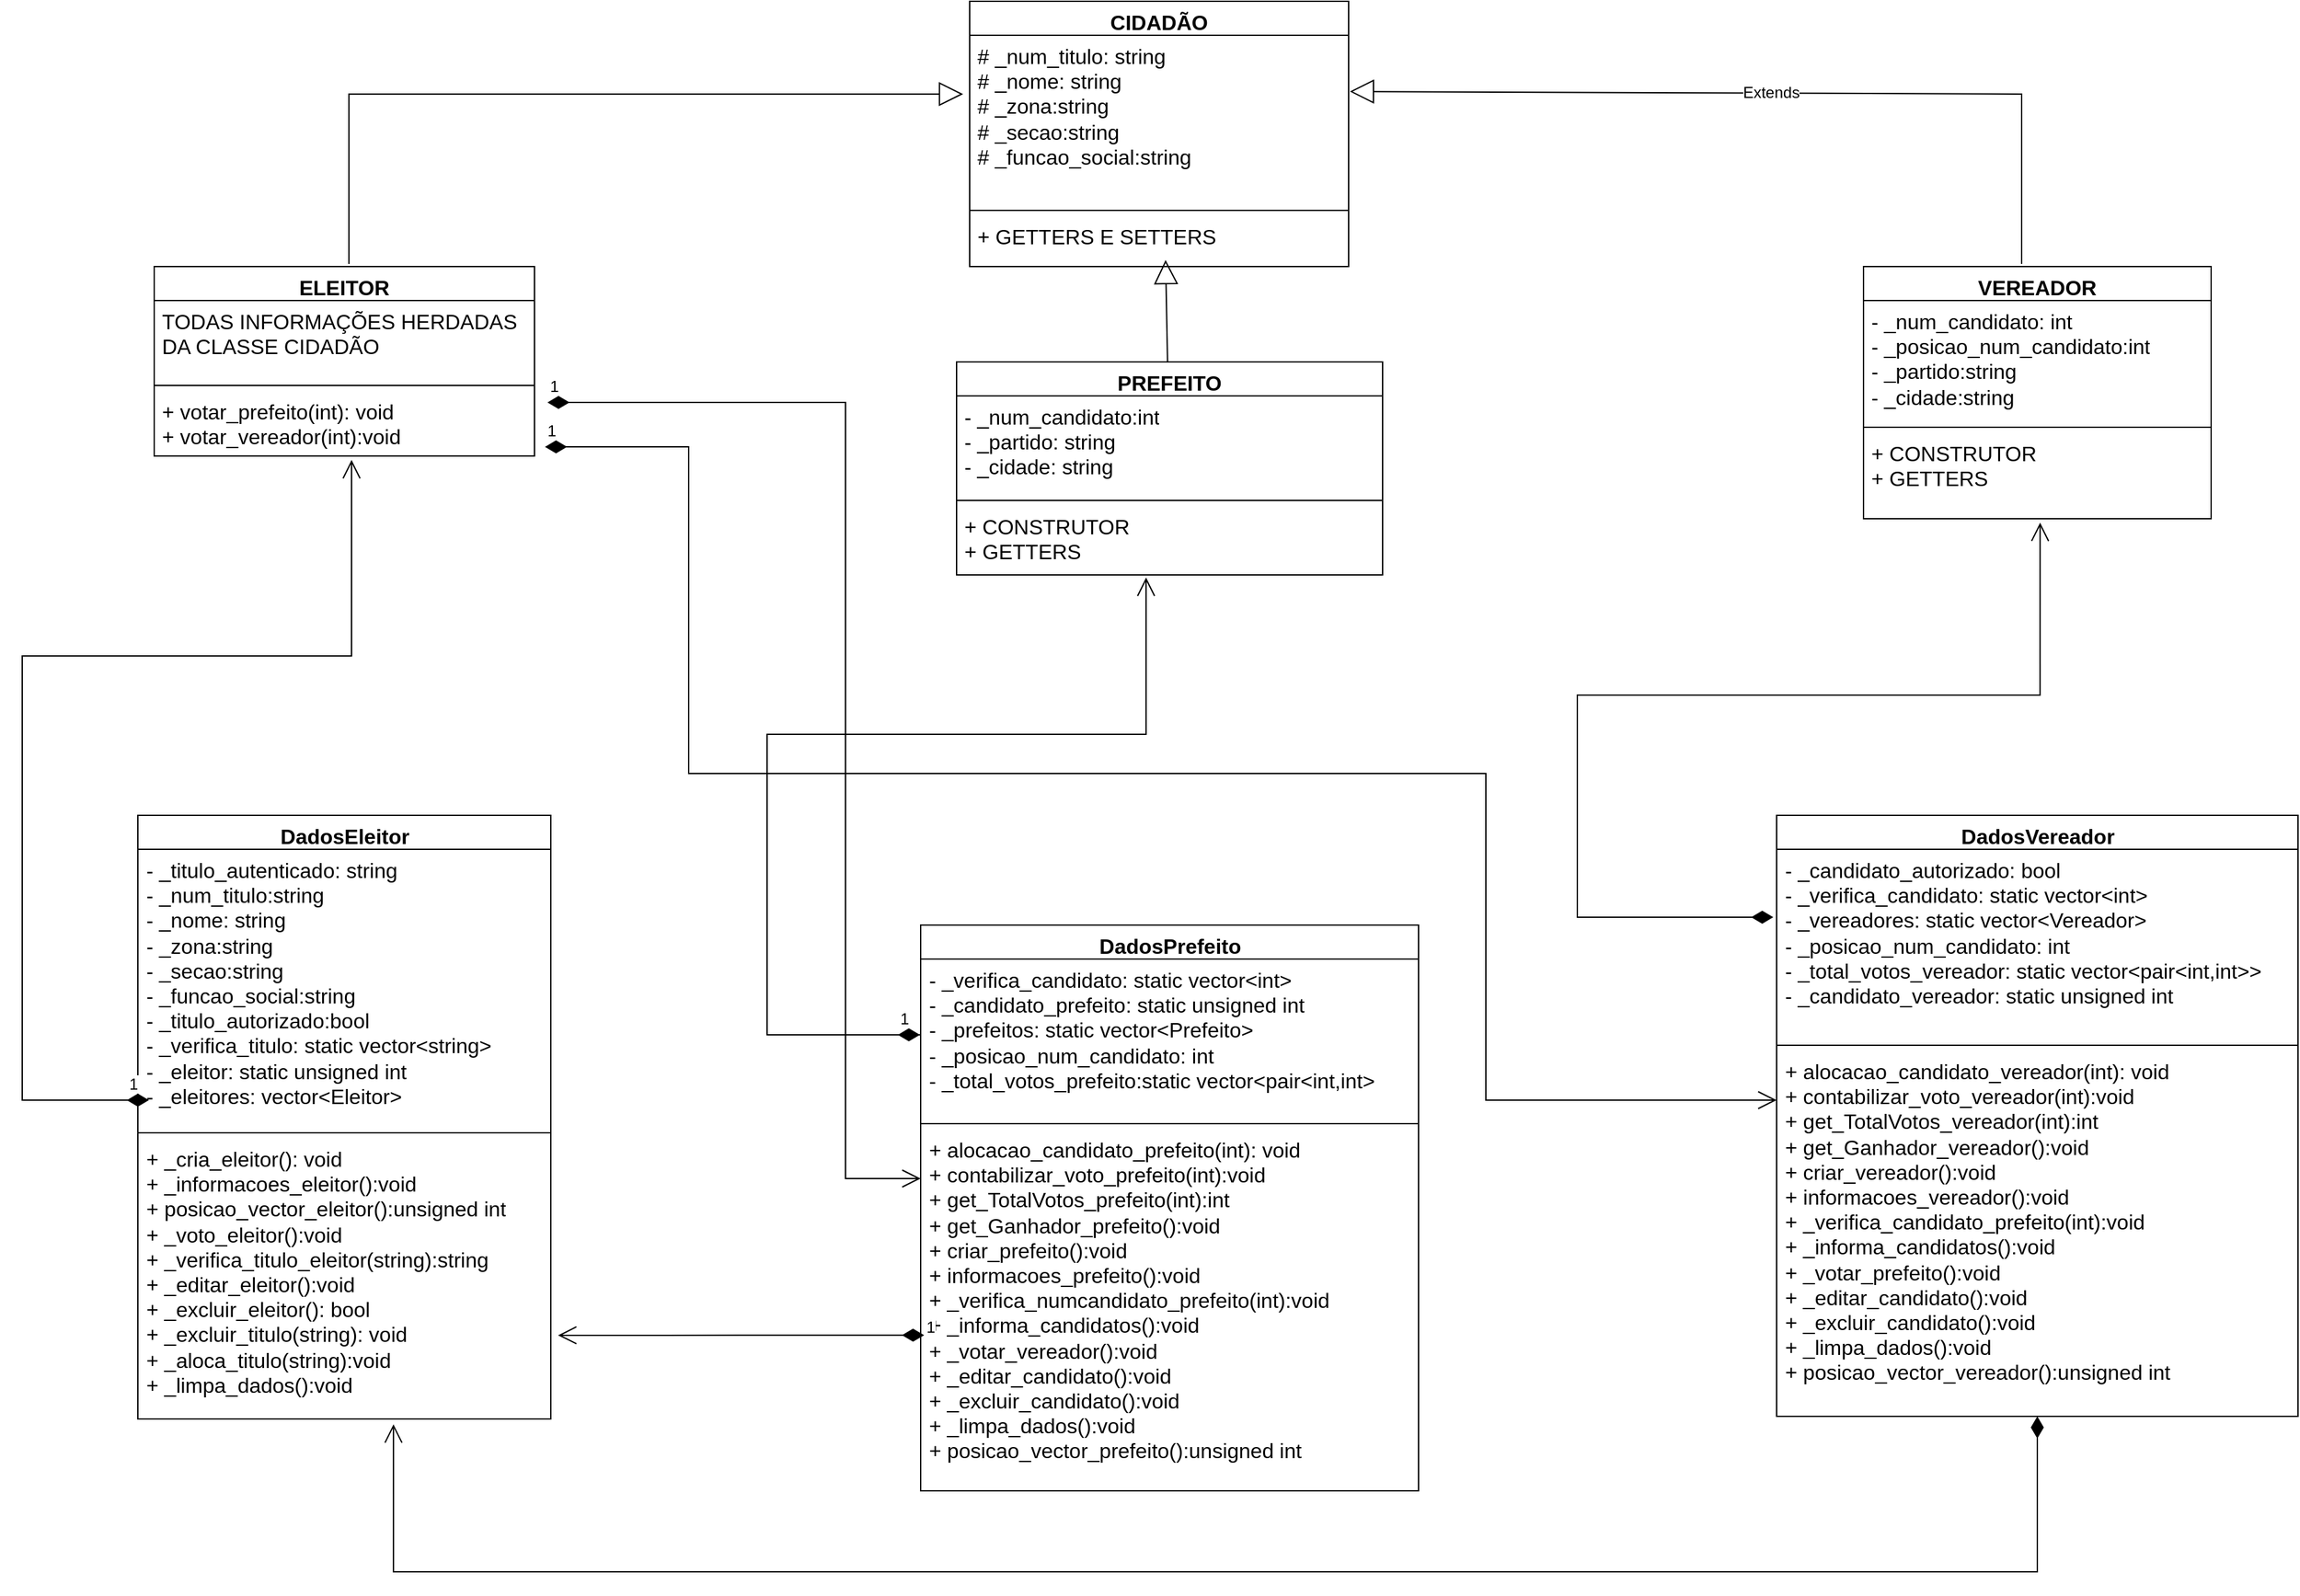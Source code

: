 <mxfile version="22.1.3" type="github">
  <diagram name="Página-1" id="j70zqKve4QSPPfwUBnQS">
    <mxGraphModel dx="3342" dy="1082" grid="1" gridSize="10" guides="1" tooltips="1" connect="1" arrows="1" fold="1" page="0" pageScale="1" pageWidth="4681" pageHeight="3300" math="0" shadow="0">
      <root>
        <mxCell id="0" />
        <mxCell id="1" parent="0" />
        <mxCell id="sFngKWmXt0WwzkbaArJF-1" value="CIDADÃO" style="swimlane;fontStyle=1;align=center;verticalAlign=top;childLayout=stackLayout;horizontal=1;startSize=26;horizontalStack=0;resizeParent=1;resizeParentMax=0;resizeLast=0;collapsible=1;marginBottom=0;whiteSpace=wrap;html=1;fontSize=16;" parent="1" vertex="1">
          <mxGeometry x="115" y="49" width="290" height="203" as="geometry" />
        </mxCell>
        <mxCell id="sFngKWmXt0WwzkbaArJF-2" value="# _num_titulo: string&lt;br&gt;# _nome: string&lt;br&gt;# _zona:string&lt;br&gt;# _secao:string&lt;br&gt;# _funcao_social:string" style="text;strokeColor=none;fillColor=none;align=left;verticalAlign=top;spacingLeft=4;spacingRight=4;overflow=hidden;rotatable=0;points=[[0,0.5],[1,0.5]];portConstraint=eastwest;whiteSpace=wrap;html=1;fontSize=16;" parent="sFngKWmXt0WwzkbaArJF-1" vertex="1">
          <mxGeometry y="26" width="290" height="130" as="geometry" />
        </mxCell>
        <mxCell id="sFngKWmXt0WwzkbaArJF-3" value="" style="line;strokeWidth=1;fillColor=none;align=left;verticalAlign=middle;spacingTop=-1;spacingLeft=3;spacingRight=3;rotatable=0;labelPosition=right;points=[];portConstraint=eastwest;strokeColor=inherit;fontSize=16;" parent="sFngKWmXt0WwzkbaArJF-1" vertex="1">
          <mxGeometry y="156" width="290" height="8" as="geometry" />
        </mxCell>
        <mxCell id="sFngKWmXt0WwzkbaArJF-4" value="+ GETTERS E SETTERS" style="text;strokeColor=none;fillColor=none;align=left;verticalAlign=top;spacingLeft=4;spacingRight=4;overflow=hidden;rotatable=0;points=[[0,0.5],[1,0.5]];portConstraint=eastwest;whiteSpace=wrap;html=1;fontSize=16;" parent="sFngKWmXt0WwzkbaArJF-1" vertex="1">
          <mxGeometry y="164" width="290" height="39" as="geometry" />
        </mxCell>
        <mxCell id="sFngKWmXt0WwzkbaArJF-5" value="ELEITOR" style="swimlane;fontStyle=1;align=center;verticalAlign=top;childLayout=stackLayout;horizontal=1;startSize=26;horizontalStack=0;resizeParent=1;resizeParentMax=0;resizeLast=0;collapsible=1;marginBottom=0;whiteSpace=wrap;html=1;fontSize=16;" parent="1" vertex="1">
          <mxGeometry x="-509" y="252" width="291" height="145" as="geometry" />
        </mxCell>
        <mxCell id="sFngKWmXt0WwzkbaArJF-6" value="TODAS INFORMAÇÕES HERDADAS DA CLASSE CIDADÃO" style="text;strokeColor=none;fillColor=none;align=left;verticalAlign=top;spacingLeft=4;spacingRight=4;overflow=hidden;rotatable=0;points=[[0,0.5],[1,0.5]];portConstraint=eastwest;whiteSpace=wrap;html=1;fontSize=16;" parent="sFngKWmXt0WwzkbaArJF-5" vertex="1">
          <mxGeometry y="26" width="291" height="61" as="geometry" />
        </mxCell>
        <mxCell id="sFngKWmXt0WwzkbaArJF-7" value="" style="line;strokeWidth=1;fillColor=none;align=left;verticalAlign=middle;spacingTop=-1;spacingLeft=3;spacingRight=3;rotatable=0;labelPosition=right;points=[];portConstraint=eastwest;strokeColor=inherit;fontSize=16;" parent="sFngKWmXt0WwzkbaArJF-5" vertex="1">
          <mxGeometry y="87" width="291" height="8" as="geometry" />
        </mxCell>
        <mxCell id="sFngKWmXt0WwzkbaArJF-8" value="+ votar_prefeito(int): void&lt;br&gt;+ votar_vereador(int):void" style="text;strokeColor=none;fillColor=none;align=left;verticalAlign=top;spacingLeft=4;spacingRight=4;overflow=hidden;rotatable=0;points=[[0,0.5],[1,0.5]];portConstraint=eastwest;whiteSpace=wrap;html=1;fontSize=16;" parent="sFngKWmXt0WwzkbaArJF-5" vertex="1">
          <mxGeometry y="95" width="291" height="50" as="geometry" />
        </mxCell>
        <mxCell id="sFngKWmXt0WwzkbaArJF-9" value="PREFEITO&lt;br&gt;" style="swimlane;fontStyle=1;align=center;verticalAlign=top;childLayout=stackLayout;horizontal=1;startSize=26;horizontalStack=0;resizeParent=1;resizeParentMax=0;resizeLast=0;collapsible=1;marginBottom=0;whiteSpace=wrap;html=1;fontSize=16;" parent="1" vertex="1">
          <mxGeometry x="105" y="325" width="326" height="163" as="geometry" />
        </mxCell>
        <mxCell id="sFngKWmXt0WwzkbaArJF-10" value="- _num_candidato:int&lt;br&gt;- _partido: string&lt;br&gt;- _cidade: string" style="text;strokeColor=none;fillColor=none;align=left;verticalAlign=top;spacingLeft=4;spacingRight=4;overflow=hidden;rotatable=0;points=[[0,0.5],[1,0.5]];portConstraint=eastwest;whiteSpace=wrap;html=1;fontSize=16;" parent="sFngKWmXt0WwzkbaArJF-9" vertex="1">
          <mxGeometry y="26" width="326" height="76" as="geometry" />
        </mxCell>
        <mxCell id="sFngKWmXt0WwzkbaArJF-11" value="" style="line;strokeWidth=1;fillColor=none;align=left;verticalAlign=middle;spacingTop=-1;spacingLeft=3;spacingRight=3;rotatable=0;labelPosition=right;points=[];portConstraint=eastwest;strokeColor=inherit;fontSize=16;" parent="sFngKWmXt0WwzkbaArJF-9" vertex="1">
          <mxGeometry y="102" width="326" height="8" as="geometry" />
        </mxCell>
        <mxCell id="sFngKWmXt0WwzkbaArJF-12" value="+ CONSTRUTOR&lt;br&gt;+ GETTERS" style="text;strokeColor=none;fillColor=none;align=left;verticalAlign=top;spacingLeft=4;spacingRight=4;overflow=hidden;rotatable=0;points=[[0,0.5],[1,0.5]];portConstraint=eastwest;whiteSpace=wrap;html=1;fontSize=16;" parent="sFngKWmXt0WwzkbaArJF-9" vertex="1">
          <mxGeometry y="110" width="326" height="53" as="geometry" />
        </mxCell>
        <mxCell id="sFngKWmXt0WwzkbaArJF-13" value="VEREADOR" style="swimlane;fontStyle=1;align=center;verticalAlign=top;childLayout=stackLayout;horizontal=1;startSize=26;horizontalStack=0;resizeParent=1;resizeParentMax=0;resizeLast=0;collapsible=1;marginBottom=0;whiteSpace=wrap;html=1;fontSize=16;" parent="1" vertex="1">
          <mxGeometry x="799" y="252" width="266" height="193" as="geometry" />
        </mxCell>
        <mxCell id="sFngKWmXt0WwzkbaArJF-14" value="- _num_candidato: int&lt;br&gt;- _posicao_num_candidato:int&lt;br&gt;- _partido:string&lt;br&gt;- _cidade:string" style="text;strokeColor=none;fillColor=none;align=left;verticalAlign=top;spacingLeft=4;spacingRight=4;overflow=hidden;rotatable=0;points=[[0,0.5],[1,0.5]];portConstraint=eastwest;whiteSpace=wrap;html=1;fontSize=16;" parent="sFngKWmXt0WwzkbaArJF-13" vertex="1">
          <mxGeometry y="26" width="266" height="93" as="geometry" />
        </mxCell>
        <mxCell id="sFngKWmXt0WwzkbaArJF-15" value="" style="line;strokeWidth=1;fillColor=none;align=left;verticalAlign=middle;spacingTop=-1;spacingLeft=3;spacingRight=3;rotatable=0;labelPosition=right;points=[];portConstraint=eastwest;strokeColor=inherit;fontSize=16;" parent="sFngKWmXt0WwzkbaArJF-13" vertex="1">
          <mxGeometry y="119" width="266" height="8" as="geometry" />
        </mxCell>
        <mxCell id="sFngKWmXt0WwzkbaArJF-16" value="+ CONSTRUTOR&lt;br&gt;+ GETTERS" style="text;strokeColor=none;fillColor=none;align=left;verticalAlign=top;spacingLeft=4;spacingRight=4;overflow=hidden;rotatable=0;points=[[0,0.5],[1,0.5]];portConstraint=eastwest;whiteSpace=wrap;html=1;fontSize=16;" parent="sFngKWmXt0WwzkbaArJF-13" vertex="1">
          <mxGeometry y="127" width="266" height="66" as="geometry" />
        </mxCell>
        <mxCell id="sFngKWmXt0WwzkbaArJF-17" value="DadosPrefeito" style="swimlane;fontStyle=1;align=center;verticalAlign=top;childLayout=stackLayout;horizontal=1;startSize=26;horizontalStack=0;resizeParent=1;resizeParentMax=0;resizeLast=0;collapsible=1;marginBottom=0;whiteSpace=wrap;html=1;fontSize=16;" parent="1" vertex="1">
          <mxGeometry x="77.5" y="756" width="381" height="433" as="geometry" />
        </mxCell>
        <mxCell id="sFngKWmXt0WwzkbaArJF-18" value="- _verifica_candidato: static vector&amp;lt;int&amp;gt;&lt;br&gt;- _candidato_prefeito: static unsigned int&lt;br&gt;- _prefeitos: static vector&amp;lt;Prefeito&amp;gt;&lt;br&gt;- _posicao_num_candidato: int&lt;br&gt;- _total_votos_prefeito:static vector&amp;lt;pair&amp;lt;int,int&amp;gt;" style="text;strokeColor=none;fillColor=none;align=left;verticalAlign=top;spacingLeft=4;spacingRight=4;overflow=hidden;rotatable=0;points=[[0,0.5],[1,0.5]];portConstraint=eastwest;whiteSpace=wrap;html=1;fontSize=16;" parent="sFngKWmXt0WwzkbaArJF-17" vertex="1">
          <mxGeometry y="26" width="381" height="122" as="geometry" />
        </mxCell>
        <mxCell id="sFngKWmXt0WwzkbaArJF-19" value="" style="line;strokeWidth=1;fillColor=none;align=left;verticalAlign=middle;spacingTop=-1;spacingLeft=3;spacingRight=3;rotatable=0;labelPosition=right;points=[];portConstraint=eastwest;strokeColor=inherit;fontSize=16;" parent="sFngKWmXt0WwzkbaArJF-17" vertex="1">
          <mxGeometry y="148" width="381" height="8" as="geometry" />
        </mxCell>
        <mxCell id="sFngKWmXt0WwzkbaArJF-20" value="+ alocacao_candidato_prefeito(int): void&lt;br&gt;+ contabilizar_voto_prefeito(int):void&lt;br&gt;+ get_TotalVotos_prefeito(int):int&lt;br&gt;+ get_Ganhador_prefeito():void&lt;br&gt;+ criar_prefeito():void&lt;br&gt;+ informacoes_prefeito():void&lt;br&gt;+ _verifica_numcandidato_prefeito(int):void&lt;br&gt;+ _informa_candidatos():void&lt;br&gt;+ _votar_vereador():void&lt;br&gt;+ _editar_candidato():void&lt;br&gt;+ _excluir_candidato():void&lt;br&gt;+ _limpa_dados():void&lt;br&gt;+ posicao_vector_prefeito():unsigned int" style="text;strokeColor=none;fillColor=none;align=left;verticalAlign=top;spacingLeft=4;spacingRight=4;overflow=hidden;rotatable=0;points=[[0,0.5],[1,0.5]];portConstraint=eastwest;whiteSpace=wrap;html=1;fontSize=16;" parent="sFngKWmXt0WwzkbaArJF-17" vertex="1">
          <mxGeometry y="156" width="381" height="277" as="geometry" />
        </mxCell>
        <mxCell id="sFngKWmXt0WwzkbaArJF-21" value="DadosEleitor" style="swimlane;fontStyle=1;align=center;verticalAlign=top;childLayout=stackLayout;horizontal=1;startSize=26;horizontalStack=0;resizeParent=1;resizeParentMax=0;resizeLast=0;collapsible=1;marginBottom=0;whiteSpace=wrap;html=1;fontSize=16;" parent="1" vertex="1">
          <mxGeometry x="-521.5" y="672" width="316" height="462" as="geometry" />
        </mxCell>
        <mxCell id="sFngKWmXt0WwzkbaArJF-22" value="- _titulo_autenticado: string&lt;br&gt;- _num_titulo:string&lt;br&gt;- _nome: string&lt;br&gt;- _zona:string&lt;br&gt;- _secao:string&lt;br&gt;- _funcao_social:string&lt;br&gt;- _titulo_autorizado:bool&lt;br&gt;- _verifica_titulo: static vector&amp;lt;string&amp;gt;&lt;br&gt;- _eleitor: static unsigned int&lt;br&gt;- _eleitores: vector&amp;lt;Eleitor&amp;gt;" style="text;strokeColor=none;fillColor=none;align=left;verticalAlign=top;spacingLeft=4;spacingRight=4;overflow=hidden;rotatable=0;points=[[0,0.5],[1,0.5]];portConstraint=eastwest;whiteSpace=wrap;html=1;fontSize=16;" parent="sFngKWmXt0WwzkbaArJF-21" vertex="1">
          <mxGeometry y="26" width="316" height="213" as="geometry" />
        </mxCell>
        <mxCell id="sFngKWmXt0WwzkbaArJF-23" value="" style="line;strokeWidth=1;fillColor=none;align=left;verticalAlign=middle;spacingTop=-1;spacingLeft=3;spacingRight=3;rotatable=0;labelPosition=right;points=[];portConstraint=eastwest;strokeColor=inherit;fontSize=16;" parent="sFngKWmXt0WwzkbaArJF-21" vertex="1">
          <mxGeometry y="239" width="316" height="8" as="geometry" />
        </mxCell>
        <mxCell id="sFngKWmXt0WwzkbaArJF-24" value="+ _cria_eleitor(): void&lt;br&gt;+ _informacoes_eleitor():void&lt;br&gt;+ posicao_vector_eleitor():unsigned int&lt;br&gt;+ _voto_eleitor():void&lt;br&gt;+ _verifica_titulo_eleitor(string):string&lt;br&gt;+ _editar_eleitor():void&lt;br&gt;+ _excluir_eleitor(): bool&lt;br&gt;+ _excluir_titulo(string): void&lt;br&gt;+ _aloca_titulo(string):void&lt;br&gt;+ _limpa_dados():void" style="text;strokeColor=none;fillColor=none;align=left;verticalAlign=top;spacingLeft=4;spacingRight=4;overflow=hidden;rotatable=0;points=[[0,0.5],[1,0.5]];portConstraint=eastwest;whiteSpace=wrap;html=1;fontSize=16;" parent="sFngKWmXt0WwzkbaArJF-21" vertex="1">
          <mxGeometry y="247" width="316" height="215" as="geometry" />
        </mxCell>
        <mxCell id="sFngKWmXt0WwzkbaArJF-25" value="DadosVereador" style="swimlane;fontStyle=1;align=center;verticalAlign=top;childLayout=stackLayout;horizontal=1;startSize=26;horizontalStack=0;resizeParent=1;resizeParentMax=0;resizeLast=0;collapsible=1;marginBottom=0;whiteSpace=wrap;html=1;fontSize=16;" parent="1" vertex="1">
          <mxGeometry x="732.5" y="672" width="399" height="460" as="geometry" />
        </mxCell>
        <mxCell id="sFngKWmXt0WwzkbaArJF-26" value="- _candidato_autorizado: bool&lt;br&gt;- _verifica_candidato: static vector&amp;lt;int&amp;gt;&lt;br&gt;- _vereadores: static vector&amp;lt;Vereador&amp;gt;&lt;br&gt;- _posicao_num_candidato: int&lt;br&gt;- _total_votos_vereador: static vector&amp;lt;pair&amp;lt;int,int&amp;gt;&amp;gt;&lt;br&gt;- _candidato_vereador: static unsigned int" style="text;strokeColor=none;fillColor=none;align=left;verticalAlign=top;spacingLeft=4;spacingRight=4;overflow=hidden;rotatable=0;points=[[0,0.5],[1,0.5]];portConstraint=eastwest;whiteSpace=wrap;html=1;fontSize=16;" parent="sFngKWmXt0WwzkbaArJF-25" vertex="1">
          <mxGeometry y="26" width="399" height="146" as="geometry" />
        </mxCell>
        <mxCell id="sFngKWmXt0WwzkbaArJF-27" value="" style="line;strokeWidth=1;fillColor=none;align=left;verticalAlign=middle;spacingTop=-1;spacingLeft=3;spacingRight=3;rotatable=0;labelPosition=right;points=[];portConstraint=eastwest;strokeColor=inherit;fontSize=16;" parent="sFngKWmXt0WwzkbaArJF-25" vertex="1">
          <mxGeometry y="172" width="399" height="8" as="geometry" />
        </mxCell>
        <mxCell id="sFngKWmXt0WwzkbaArJF-28" value="+ alocacao_candidato_vereador(int): void&lt;br style=&quot;border-color: var(--border-color);&quot;&gt;+ contabilizar_voto_vereador(int):void&lt;br style=&quot;border-color: var(--border-color);&quot;&gt;+ get_TotalVotos_vereador(int):int&lt;br style=&quot;border-color: var(--border-color);&quot;&gt;+ get_Ganhador_vereador():void&lt;br style=&quot;border-color: var(--border-color);&quot;&gt;+ criar_vereador():void&lt;br style=&quot;border-color: var(--border-color);&quot;&gt;+ informacoes_vereador():void&lt;br style=&quot;border-color: var(--border-color);&quot;&gt;+ _verifica_candidato_prefeito(int):void&lt;br style=&quot;border-color: var(--border-color);&quot;&gt;+ _informa_candidatos():void&lt;br style=&quot;border-color: var(--border-color);&quot;&gt;+ _votar_prefeito():void&lt;br style=&quot;border-color: var(--border-color);&quot;&gt;+ _editar_candidato():void&lt;br style=&quot;border-color: var(--border-color);&quot;&gt;+ _excluir_candidato():void&lt;br style=&quot;border-color: var(--border-color);&quot;&gt;+ _limpa_dados():void&lt;br style=&quot;border-color: var(--border-color);&quot;&gt;+ posicao_vector_vereador():unsigned int" style="text;strokeColor=none;fillColor=none;align=left;verticalAlign=top;spacingLeft=4;spacingRight=4;overflow=hidden;rotatable=0;points=[[0,0.5],[1,0.5]];portConstraint=eastwest;whiteSpace=wrap;html=1;fontSize=16;" parent="sFngKWmXt0WwzkbaArJF-25" vertex="1">
          <mxGeometry y="180" width="399" height="280" as="geometry" />
        </mxCell>
        <mxCell id="TNhTm-r_Qhr5-mPjpEAG-22" value="" style="endArrow=block;endSize=16;endFill=0;html=1;rounded=0;fontSize=12;curved=1;entryX=0.517;entryY=0.872;entryDx=0;entryDy=0;entryPerimeter=0;" parent="1" source="sFngKWmXt0WwzkbaArJF-9" target="sFngKWmXt0WwzkbaArJF-4" edge="1">
          <mxGeometry width="160" relative="1" as="geometry">
            <mxPoint x="185" y="194" as="sourcePoint" />
            <mxPoint x="345" y="194" as="targetPoint" />
          </mxGeometry>
        </mxCell>
        <mxCell id="zFitgHuJiWsHvo9L8wGO-5" value="" style="endArrow=block;endSize=16;endFill=0;html=1;rounded=0;fontSize=12;" edge="1" parent="1">
          <mxGeometry width="160" relative="1" as="geometry">
            <mxPoint x="-360" y="250" as="sourcePoint" />
            <mxPoint x="110" y="120" as="targetPoint" />
            <Array as="points">
              <mxPoint x="-360" y="120" />
            </Array>
          </mxGeometry>
        </mxCell>
        <mxCell id="zFitgHuJiWsHvo9L8wGO-7" value="Extends" style="endArrow=block;endSize=16;endFill=0;html=1;rounded=0;fontSize=12;entryX=1.003;entryY=0.331;entryDx=0;entryDy=0;entryPerimeter=0;" edge="1" parent="1" target="sFngKWmXt0WwzkbaArJF-2">
          <mxGeometry width="160" relative="1" as="geometry">
            <mxPoint x="920" y="250" as="sourcePoint" />
            <mxPoint x="470" y="130" as="targetPoint" />
            <Array as="points">
              <mxPoint x="920" y="120" />
            </Array>
          </mxGeometry>
        </mxCell>
        <mxCell id="zFitgHuJiWsHvo9L8wGO-10" value="1" style="endArrow=open;html=1;endSize=12;startArrow=diamondThin;startSize=14;startFill=1;edgeStyle=orthogonalEdgeStyle;align=left;verticalAlign=bottom;rounded=0;fontSize=12;entryX=0.519;entryY=1.06;entryDx=0;entryDy=0;entryPerimeter=0;" edge="1" parent="1" target="sFngKWmXt0WwzkbaArJF-8">
          <mxGeometry x="-1" y="3" relative="1" as="geometry">
            <mxPoint x="-530" y="890" as="sourcePoint" />
            <mxPoint x="-200" y="550" as="targetPoint" />
            <Array as="points">
              <mxPoint x="-521" y="890" />
              <mxPoint x="-610" y="890" />
              <mxPoint x="-610" y="550" />
              <mxPoint x="-358" y="550" />
            </Array>
          </mxGeometry>
        </mxCell>
        <mxCell id="zFitgHuJiWsHvo9L8wGO-11" value="1" style="endArrow=open;html=1;endSize=12;startArrow=diamondThin;startSize=14;startFill=1;edgeStyle=orthogonalEdgeStyle;align=left;verticalAlign=bottom;rounded=0;fontSize=12;" edge="1" parent="1">
          <mxGeometry x="-1" y="3" relative="1" as="geometry">
            <mxPoint x="60" y="840" as="sourcePoint" />
            <mxPoint x="250" y="490" as="targetPoint" />
            <Array as="points">
              <mxPoint x="78" y="840" />
              <mxPoint x="-40" y="840" />
              <mxPoint x="-40" y="610" />
              <mxPoint x="250" y="610" />
            </Array>
          </mxGeometry>
        </mxCell>
        <mxCell id="zFitgHuJiWsHvo9L8wGO-13" value="" style="endArrow=open;html=1;endSize=12;startArrow=diamondThin;startSize=14;startFill=1;edgeStyle=orthogonalEdgeStyle;align=left;verticalAlign=bottom;rounded=0;fontSize=12;entryX=0.508;entryY=1.045;entryDx=0;entryDy=0;entryPerimeter=0;" edge="1" parent="1" target="sFngKWmXt0WwzkbaArJF-16">
          <mxGeometry x="-1" y="3" relative="1" as="geometry">
            <mxPoint x="730" y="750" as="sourcePoint" />
            <mxPoint x="780" y="580" as="targetPoint" />
            <Array as="points">
              <mxPoint x="580" y="750" />
              <mxPoint x="580" y="580" />
              <mxPoint x="934" y="580" />
            </Array>
          </mxGeometry>
        </mxCell>
        <mxCell id="zFitgHuJiWsHvo9L8wGO-14" value="1" style="endArrow=open;html=1;endSize=12;startArrow=diamondThin;startSize=14;startFill=1;edgeStyle=orthogonalEdgeStyle;align=left;verticalAlign=bottom;rounded=0;fontSize=12;exitX=1.034;exitY=0.18;exitDx=0;exitDy=0;exitPerimeter=0;" edge="1" parent="1" source="sFngKWmXt0WwzkbaArJF-8" target="sFngKWmXt0WwzkbaArJF-20">
          <mxGeometry x="-1" y="3" relative="1" as="geometry">
            <mxPoint x="-190" y="360" as="sourcePoint" />
            <mxPoint x="20" y="1000" as="targetPoint" />
            <Array as="points">
              <mxPoint x="20" y="356" />
              <mxPoint x="20" y="950" />
            </Array>
          </mxGeometry>
        </mxCell>
        <mxCell id="zFitgHuJiWsHvo9L8wGO-16" value="1" style="endArrow=open;html=1;endSize=12;startArrow=diamondThin;startSize=14;startFill=1;edgeStyle=orthogonalEdgeStyle;align=left;verticalAlign=bottom;rounded=0;fontSize=12;" edge="1" parent="1">
          <mxGeometry x="-1" y="3" relative="1" as="geometry">
            <mxPoint x="-210" y="390" as="sourcePoint" />
            <mxPoint x="732.5" y="890" as="targetPoint" />
            <Array as="points">
              <mxPoint x="-100" y="390" />
              <mxPoint x="-100" y="640" />
              <mxPoint x="510" y="640" />
              <mxPoint x="510" y="890" />
            </Array>
          </mxGeometry>
        </mxCell>
        <mxCell id="zFitgHuJiWsHvo9L8wGO-21" value="1" style="endArrow=open;html=1;endSize=12;startArrow=diamondThin;startSize=14;startFill=1;edgeStyle=orthogonalEdgeStyle;align=left;verticalAlign=bottom;rounded=0;fontSize=12;exitX=0.007;exitY=0.57;exitDx=0;exitDy=0;exitPerimeter=0;" edge="1" parent="1" source="sFngKWmXt0WwzkbaArJF-20">
          <mxGeometry x="-1" y="3" relative="1" as="geometry">
            <mxPoint x="40" y="1060" as="sourcePoint" />
            <mxPoint x="-200" y="1070" as="targetPoint" />
          </mxGeometry>
        </mxCell>
        <mxCell id="zFitgHuJiWsHvo9L8wGO-26" value="" style="endArrow=open;html=1;endSize=12;startArrow=diamondThin;startSize=14;startFill=1;edgeStyle=orthogonalEdgeStyle;align=left;verticalAlign=bottom;rounded=0;fontSize=12;entryX=0.619;entryY=1.019;entryDx=0;entryDy=0;entryPerimeter=0;" edge="1" parent="1" source="sFngKWmXt0WwzkbaArJF-28" target="sFngKWmXt0WwzkbaArJF-24">
          <mxGeometry x="-1" y="3" relative="1" as="geometry">
            <mxPoint x="650" y="1030" as="sourcePoint" />
            <mxPoint x="-330" y="1180" as="targetPoint" />
            <Array as="points">
              <mxPoint x="932" y="1251" />
              <mxPoint x="-326" y="1251" />
            </Array>
          </mxGeometry>
        </mxCell>
      </root>
    </mxGraphModel>
  </diagram>
</mxfile>
